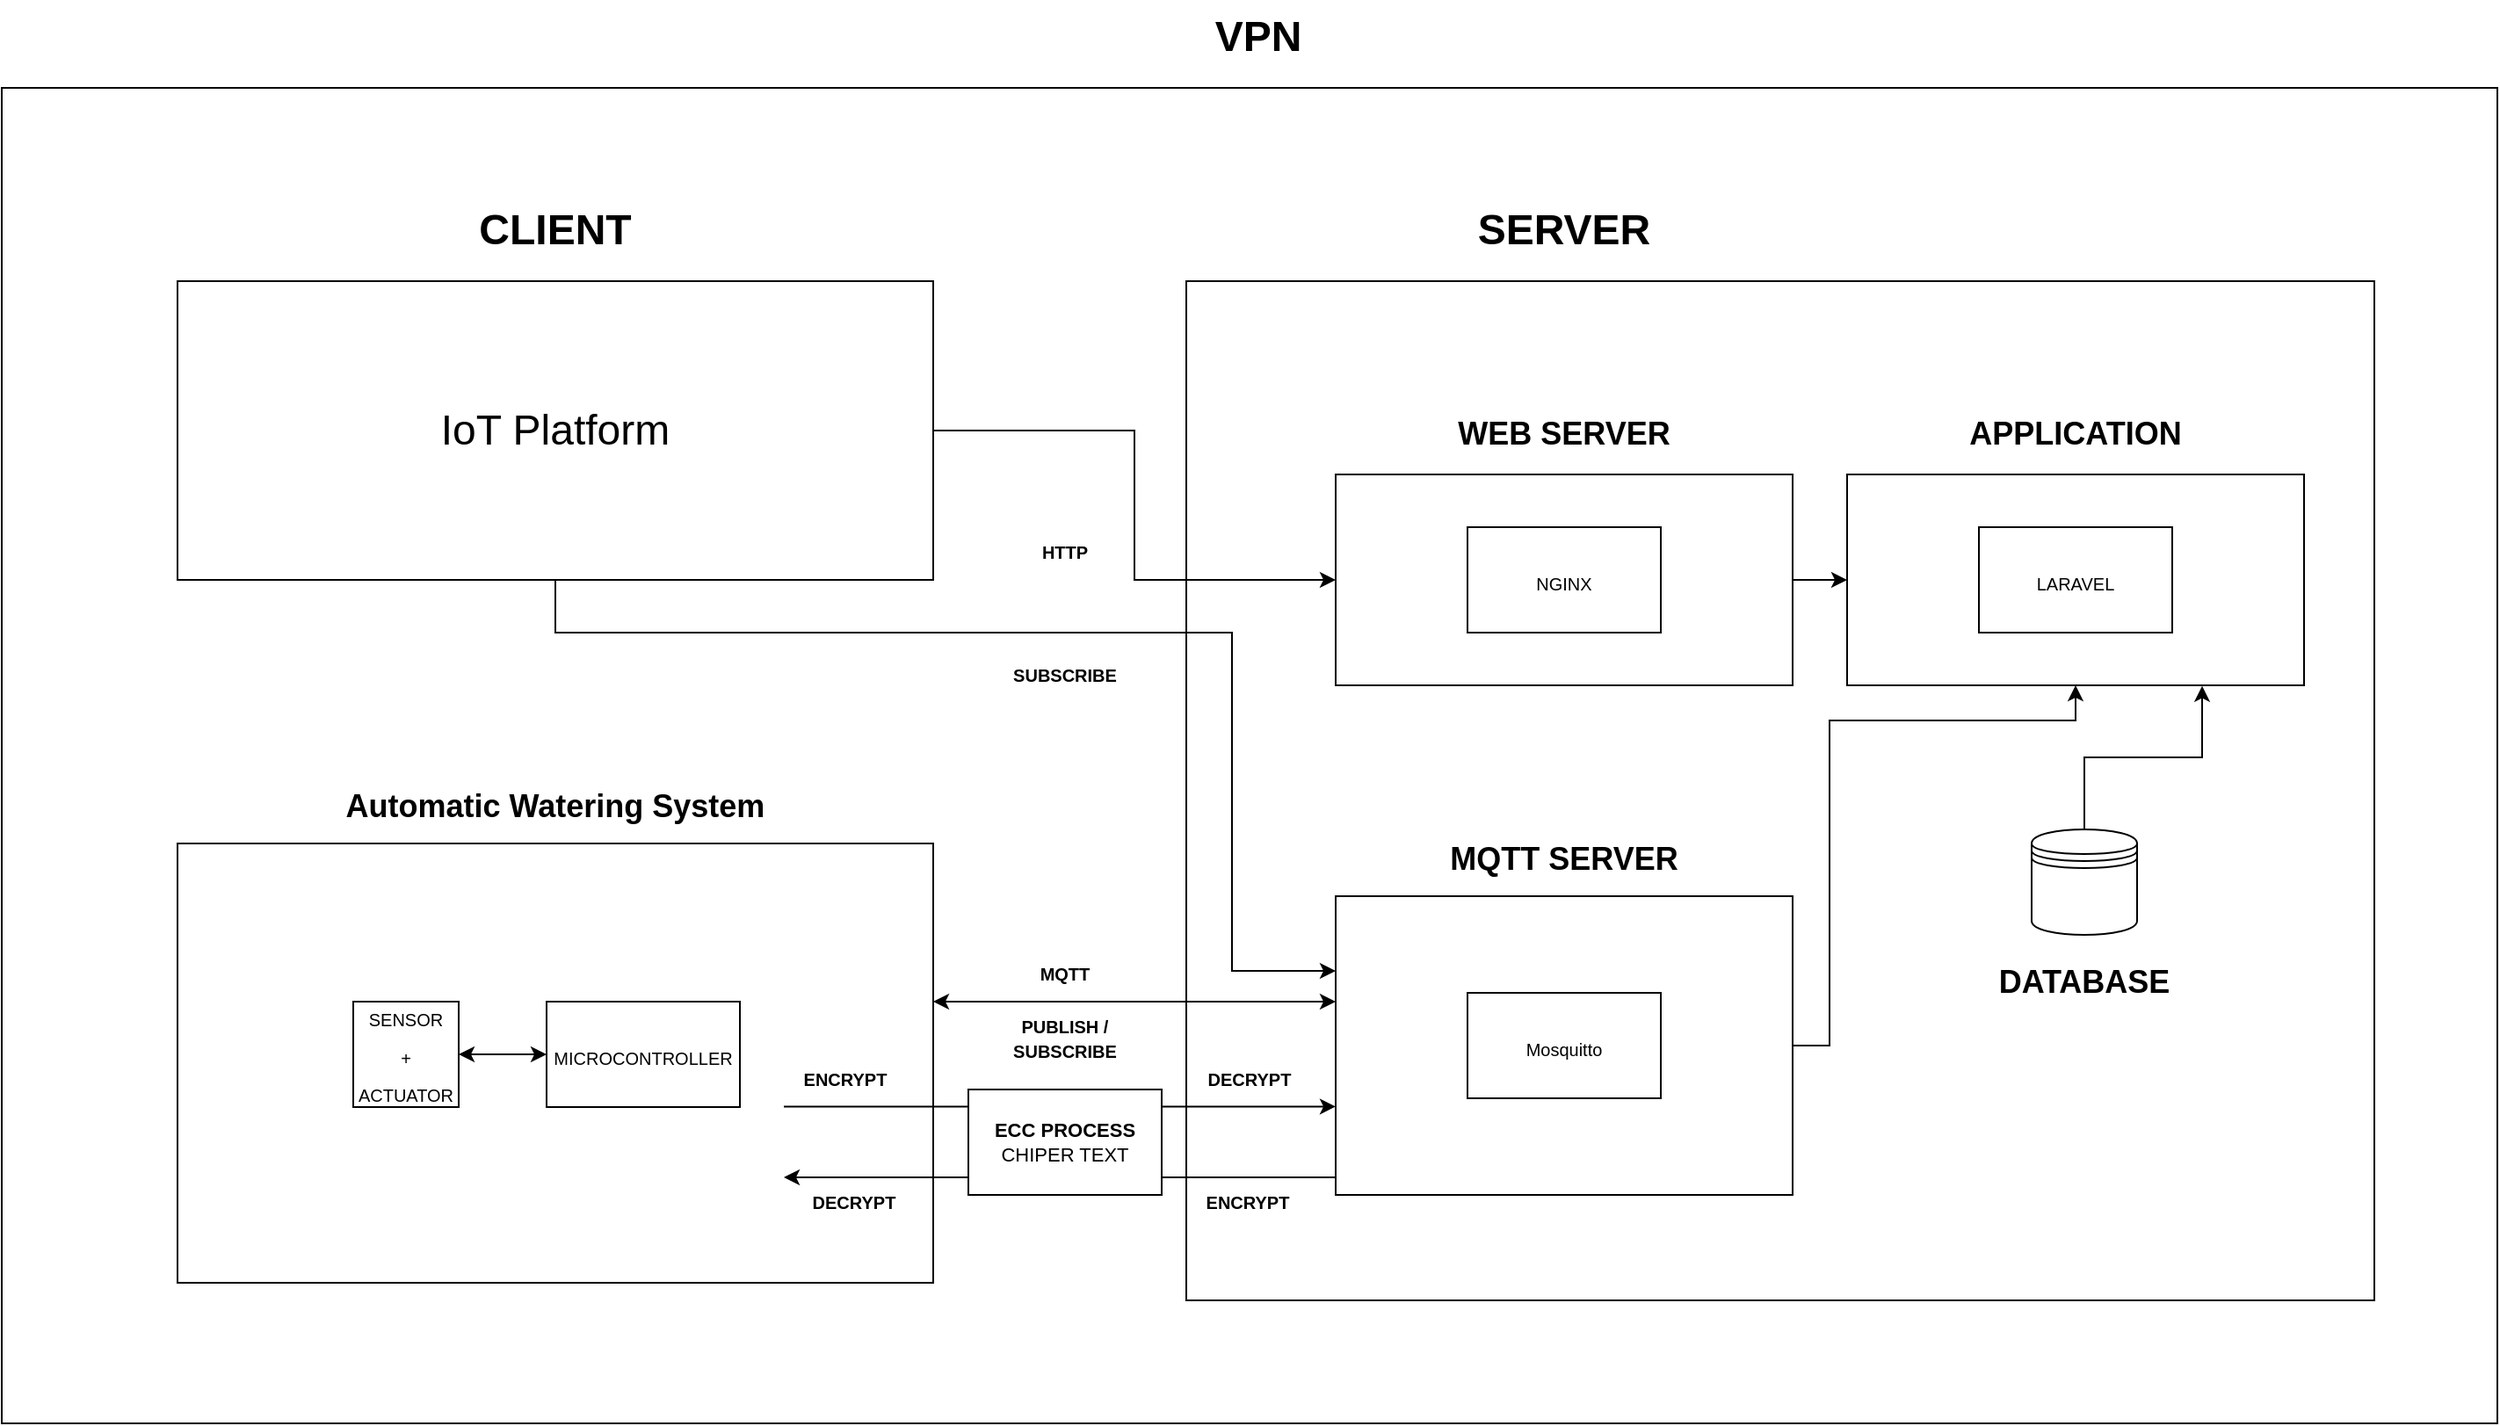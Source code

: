 <mxfile version="20.8.20" type="github">
  <diagram name="design 1" id="KUrA7UWLleb97bcEqy_9">
    <mxGraphModel dx="1195" dy="630" grid="1" gridSize="10" guides="1" tooltips="1" connect="1" arrows="1" fold="1" page="1" pageScale="1" pageWidth="3300" pageHeight="2339" math="0" shadow="0">
      <root>
        <mxCell id="0" />
        <mxCell id="1" parent="0" />
        <mxCell id="vpmTXEuCIFBYxDHL-QPA-28" value="" style="rounded=0;whiteSpace=wrap;html=1;fontSize=10;" vertex="1" parent="1">
          <mxGeometry x="320" y="300" width="1420" height="760" as="geometry" />
        </mxCell>
        <mxCell id="vpmTXEuCIFBYxDHL-QPA-2" value="&lt;b&gt;&lt;font style=&quot;font-size: 24px;&quot;&gt;CLIENT&lt;/font&gt;&lt;/b&gt;" style="text;whiteSpace=wrap;html=1;align=center;" vertex="1" parent="1">
          <mxGeometry x="600" y="360" width="70" height="30" as="geometry" />
        </mxCell>
        <mxCell id="vpmTXEuCIFBYxDHL-QPA-4" value="" style="rounded=0;whiteSpace=wrap;html=1;" vertex="1" parent="1">
          <mxGeometry x="994" y="410" width="676" height="580" as="geometry" />
        </mxCell>
        <mxCell id="vpmTXEuCIFBYxDHL-QPA-6" value="&lt;b&gt;&lt;font style=&quot;font-size: 24px;&quot;&gt;SERVER&lt;/font&gt;&lt;/b&gt;" style="text;whiteSpace=wrap;html=1;align=center;" vertex="1" parent="1">
          <mxGeometry x="1174" y="360" width="70" height="30" as="geometry" />
        </mxCell>
        <mxCell id="vpmTXEuCIFBYxDHL-QPA-30" style="edgeStyle=orthogonalEdgeStyle;rounded=0;orthogonalLoop=1;jettySize=auto;html=1;entryX=0;entryY=0.5;entryDx=0;entryDy=0;fontSize=10;startArrow=none;startFill=0;" edge="1" parent="1" source="vpmTXEuCIFBYxDHL-QPA-7" target="vpmTXEuCIFBYxDHL-QPA-24">
          <mxGeometry relative="1" as="geometry" />
        </mxCell>
        <mxCell id="vpmTXEuCIFBYxDHL-QPA-40" style="edgeStyle=orthogonalEdgeStyle;rounded=0;orthogonalLoop=1;jettySize=auto;html=1;entryX=0;entryY=0.25;entryDx=0;entryDy=0;fontSize=10;startArrow=none;startFill=0;" edge="1" parent="1" source="vpmTXEuCIFBYxDHL-QPA-7" target="vpmTXEuCIFBYxDHL-QPA-26">
          <mxGeometry relative="1" as="geometry">
            <Array as="points">
              <mxPoint x="635" y="610" />
              <mxPoint x="1020" y="610" />
              <mxPoint x="1020" y="803" />
            </Array>
          </mxGeometry>
        </mxCell>
        <mxCell id="vpmTXEuCIFBYxDHL-QPA-7" value="IoT Platform" style="rounded=0;whiteSpace=wrap;html=1;fontSize=24;" vertex="1" parent="1">
          <mxGeometry x="420" y="410" width="430" height="170" as="geometry" />
        </mxCell>
        <mxCell id="vpmTXEuCIFBYxDHL-QPA-33" style="edgeStyle=orthogonalEdgeStyle;rounded=0;orthogonalLoop=1;jettySize=auto;html=1;fontSize=10;startArrow=classic;startFill=1;" edge="1" parent="1" source="vpmTXEuCIFBYxDHL-QPA-9" target="vpmTXEuCIFBYxDHL-QPA-26">
          <mxGeometry relative="1" as="geometry">
            <Array as="points">
              <mxPoint x="1000" y="820" />
              <mxPoint x="1000" y="820" />
            </Array>
          </mxGeometry>
        </mxCell>
        <mxCell id="vpmTXEuCIFBYxDHL-QPA-9" value="" style="rounded=0;whiteSpace=wrap;html=1;fontSize=24;" vertex="1" parent="1">
          <mxGeometry x="420" y="730" width="430" height="250" as="geometry" />
        </mxCell>
        <mxCell id="vpmTXEuCIFBYxDHL-QPA-10" value="&lt;b style=&quot;&quot;&gt;&lt;font style=&quot;font-size: 18px;&quot;&gt;Automatic Watering System&lt;/font&gt;&lt;/b&gt;" style="text;whiteSpace=wrap;html=1;align=center;" vertex="1" parent="1">
          <mxGeometry x="505" y="692" width="260" height="30" as="geometry" />
        </mxCell>
        <mxCell id="vpmTXEuCIFBYxDHL-QPA-14" value="&lt;font style=&quot;font-size: 10px;&quot;&gt;SENSOR&lt;br&gt;+ ACTUATOR&lt;/font&gt;" style="rounded=0;whiteSpace=wrap;html=1;fontSize=18;" vertex="1" parent="1">
          <mxGeometry x="520" y="820" width="60" height="60" as="geometry" />
        </mxCell>
        <mxCell id="vpmTXEuCIFBYxDHL-QPA-16" style="edgeStyle=orthogonalEdgeStyle;rounded=0;orthogonalLoop=1;jettySize=auto;html=1;entryX=1;entryY=0.5;entryDx=0;entryDy=0;fontSize=10;startArrow=classic;startFill=1;" edge="1" parent="1" source="vpmTXEuCIFBYxDHL-QPA-15" target="vpmTXEuCIFBYxDHL-QPA-14">
          <mxGeometry relative="1" as="geometry" />
        </mxCell>
        <mxCell id="vpmTXEuCIFBYxDHL-QPA-15" value="&lt;span style=&quot;font-size: 10px;&quot;&gt;MICROCONTROLLER&lt;/span&gt;" style="rounded=0;whiteSpace=wrap;html=1;fontSize=18;" vertex="1" parent="1">
          <mxGeometry x="630" y="820" width="110" height="60" as="geometry" />
        </mxCell>
        <mxCell id="vpmTXEuCIFBYxDHL-QPA-71" style="edgeStyle=orthogonalEdgeStyle;rounded=0;orthogonalLoop=1;jettySize=auto;html=1;entryX=0;entryY=0.5;entryDx=0;entryDy=0;fontSize=11;startArrow=none;startFill=0;endArrow=classic;endFill=1;" edge="1" parent="1" source="vpmTXEuCIFBYxDHL-QPA-24" target="vpmTXEuCIFBYxDHL-QPA-63">
          <mxGeometry relative="1" as="geometry" />
        </mxCell>
        <mxCell id="vpmTXEuCIFBYxDHL-QPA-24" value="" style="rounded=0;whiteSpace=wrap;html=1;fontSize=24;" vertex="1" parent="1">
          <mxGeometry x="1079" y="520" width="260" height="120" as="geometry" />
        </mxCell>
        <mxCell id="vpmTXEuCIFBYxDHL-QPA-25" value="&lt;b style=&quot;&quot;&gt;&lt;font style=&quot;font-size: 18px;&quot;&gt;WEB SERVER&lt;/font&gt;&lt;/b&gt;" style="text;whiteSpace=wrap;html=1;align=center;" vertex="1" parent="1">
          <mxGeometry x="1079" y="480" width="260" height="30" as="geometry" />
        </mxCell>
        <mxCell id="vpmTXEuCIFBYxDHL-QPA-69" style="edgeStyle=orthogonalEdgeStyle;rounded=0;orthogonalLoop=1;jettySize=auto;html=1;entryX=0.5;entryY=1;entryDx=0;entryDy=0;fontSize=11;startArrow=none;startFill=0;endArrow=classic;endFill=1;" edge="1" parent="1" source="vpmTXEuCIFBYxDHL-QPA-26" target="vpmTXEuCIFBYxDHL-QPA-63">
          <mxGeometry relative="1" as="geometry">
            <Array as="points">
              <mxPoint x="1360" y="845" />
              <mxPoint x="1360" y="660" />
              <mxPoint x="1500" y="660" />
            </Array>
          </mxGeometry>
        </mxCell>
        <mxCell id="vpmTXEuCIFBYxDHL-QPA-26" value="" style="rounded=0;whiteSpace=wrap;html=1;fontSize=24;" vertex="1" parent="1">
          <mxGeometry x="1079" y="760" width="260" height="170" as="geometry" />
        </mxCell>
        <mxCell id="vpmTXEuCIFBYxDHL-QPA-27" value="&lt;b style=&quot;&quot;&gt;&lt;font style=&quot;font-size: 18px;&quot;&gt;MQTT SERVER&lt;/font&gt;&lt;/b&gt;" style="text;whiteSpace=wrap;html=1;align=center;" vertex="1" parent="1">
          <mxGeometry x="1079" y="722" width="260" height="30" as="geometry" />
        </mxCell>
        <mxCell id="vpmTXEuCIFBYxDHL-QPA-29" value="&lt;b&gt;&lt;font style=&quot;font-size: 24px;&quot;&gt;VPN&lt;/font&gt;&lt;/b&gt;" style="text;whiteSpace=wrap;html=1;align=center;" vertex="1" parent="1">
          <mxGeometry x="1000" y="250" width="70" height="30" as="geometry" />
        </mxCell>
        <mxCell id="vpmTXEuCIFBYxDHL-QPA-32" value="&lt;b&gt;&lt;font style=&quot;font-size: 10px;&quot;&gt;HTTP&lt;/font&gt;&lt;/b&gt;" style="text;whiteSpace=wrap;html=1;align=center;" vertex="1" parent="1">
          <mxGeometry x="890" y="550" width="70" height="30" as="geometry" />
        </mxCell>
        <mxCell id="vpmTXEuCIFBYxDHL-QPA-36" value="&lt;b style=&quot;border-color: var(--border-color);&quot;&gt;&lt;font style=&quot;border-color: var(--border-color); font-size: 10px;&quot;&gt;SUBSCRIBE&lt;/font&gt;&lt;/b&gt;" style="text;whiteSpace=wrap;html=1;align=center;" vertex="1" parent="1">
          <mxGeometry x="890" y="620" width="70" height="30" as="geometry" />
        </mxCell>
        <mxCell id="vpmTXEuCIFBYxDHL-QPA-42" value="&lt;span style=&quot;font-size: 10px;&quot;&gt;NGINX&lt;/span&gt;" style="rounded=0;whiteSpace=wrap;html=1;fontSize=18;" vertex="1" parent="1">
          <mxGeometry x="1154" y="550" width="110" height="60" as="geometry" />
        </mxCell>
        <mxCell id="vpmTXEuCIFBYxDHL-QPA-43" value="&lt;span style=&quot;font-size: 10px;&quot;&gt;Mosquitto&lt;/span&gt;" style="rounded=0;whiteSpace=wrap;html=1;fontSize=18;" vertex="1" parent="1">
          <mxGeometry x="1154" y="815" width="110" height="60" as="geometry" />
        </mxCell>
        <mxCell id="vpmTXEuCIFBYxDHL-QPA-72" style="edgeStyle=orthogonalEdgeStyle;rounded=0;orthogonalLoop=1;jettySize=auto;html=1;entryX=0.777;entryY=1.003;entryDx=0;entryDy=0;entryPerimeter=0;fontSize=11;startArrow=none;startFill=0;endArrow=classic;endFill=1;" edge="1" parent="1" source="vpmTXEuCIFBYxDHL-QPA-44" target="vpmTXEuCIFBYxDHL-QPA-63">
          <mxGeometry relative="1" as="geometry" />
        </mxCell>
        <mxCell id="vpmTXEuCIFBYxDHL-QPA-44" value="" style="shape=datastore;whiteSpace=wrap;html=1;fontSize=11;" vertex="1" parent="1">
          <mxGeometry x="1475" y="722" width="60" height="60" as="geometry" />
        </mxCell>
        <mxCell id="vpmTXEuCIFBYxDHL-QPA-45" value="&lt;b style=&quot;&quot;&gt;&lt;font style=&quot;font-size: 18px;&quot;&gt;DATABASE&lt;/font&gt;&lt;/b&gt;" style="text;whiteSpace=wrap;html=1;align=center;" vertex="1" parent="1">
          <mxGeometry x="1445" y="792" width="120" height="30" as="geometry" />
        </mxCell>
        <mxCell id="vpmTXEuCIFBYxDHL-QPA-35" value="&lt;b style=&quot;border-color: var(--border-color);&quot;&gt;&lt;font style=&quot;border-color: var(--border-color); font-size: 10px;&quot;&gt;PUBLISH / SUBSCRIBE&lt;/font&gt;&lt;/b&gt;" style="text;whiteSpace=wrap;html=1;align=center;" vertex="1" parent="1">
          <mxGeometry x="890" y="820" width="70" height="30" as="geometry" />
        </mxCell>
        <mxCell id="vpmTXEuCIFBYxDHL-QPA-34" value="&lt;b&gt;&lt;font style=&quot;font-size: 10px;&quot;&gt;MQTT&lt;/font&gt;&lt;/b&gt;" style="text;whiteSpace=wrap;html=1;align=center;" vertex="1" parent="1">
          <mxGeometry x="890" y="790" width="70" height="30" as="geometry" />
        </mxCell>
        <mxCell id="vpmTXEuCIFBYxDHL-QPA-49" value="&lt;b&gt;&lt;font style=&quot;font-size: 10px;&quot;&gt;ENCRYPT&lt;/font&gt;&lt;/b&gt;" style="text;whiteSpace=wrap;html=1;align=center;" vertex="1" parent="1">
          <mxGeometry x="765" y="850" width="70" height="30" as="geometry" />
        </mxCell>
        <mxCell id="vpmTXEuCIFBYxDHL-QPA-51" value="&lt;b style=&quot;border-color: var(--border-color); font-size: 10px;&quot;&gt;DECRYPT&lt;/b&gt;" style="text;whiteSpace=wrap;html=1;align=center;" vertex="1" parent="1">
          <mxGeometry x="995" y="850" width="70" height="30" as="geometry" />
        </mxCell>
        <mxCell id="vpmTXEuCIFBYxDHL-QPA-57" value="&lt;b style=&quot;border-color: var(--border-color); font-size: 10px;&quot;&gt;DECRYPT&lt;/b&gt;" style="text;whiteSpace=wrap;html=1;align=center;" vertex="1" parent="1">
          <mxGeometry x="770" y="920" width="70" height="30" as="geometry" />
        </mxCell>
        <mxCell id="vpmTXEuCIFBYxDHL-QPA-58" value="&lt;b&gt;&lt;font style=&quot;font-size: 10px;&quot;&gt;ENCRYPT&lt;/font&gt;&lt;/b&gt;" style="text;whiteSpace=wrap;html=1;align=center;" vertex="1" parent="1">
          <mxGeometry x="994" y="920" width="70" height="30" as="geometry" />
        </mxCell>
        <mxCell id="vpmTXEuCIFBYxDHL-QPA-60" style="edgeStyle=orthogonalEdgeStyle;rounded=0;orthogonalLoop=1;jettySize=auto;html=1;fontSize=10;startArrow=none;startFill=0;" edge="1" parent="1">
          <mxGeometry relative="1" as="geometry">
            <mxPoint x="765" y="879.71" as="sourcePoint" />
            <mxPoint x="1079" y="879.71" as="targetPoint" />
            <Array as="points">
              <mxPoint x="1000" y="879.71" />
              <mxPoint x="1000" y="879.71" />
            </Array>
          </mxGeometry>
        </mxCell>
        <mxCell id="vpmTXEuCIFBYxDHL-QPA-61" style="edgeStyle=orthogonalEdgeStyle;rounded=0;orthogonalLoop=1;jettySize=auto;html=1;fontSize=10;startArrow=classic;startFill=1;endArrow=none;endFill=0;" edge="1" parent="1">
          <mxGeometry relative="1" as="geometry">
            <mxPoint x="765" y="920" as="sourcePoint" />
            <mxPoint x="1079" y="920" as="targetPoint" />
            <Array as="points">
              <mxPoint x="1000" y="920" />
              <mxPoint x="1000" y="920" />
            </Array>
          </mxGeometry>
        </mxCell>
        <mxCell id="vpmTXEuCIFBYxDHL-QPA-55" value="&lt;b&gt;ECC PROCESS&lt;/b&gt;&lt;br&gt;CHIPER TEXT" style="rounded=0;whiteSpace=wrap;html=1;fontSize=11;" vertex="1" parent="1">
          <mxGeometry x="870" y="870" width="110" height="60" as="geometry" />
        </mxCell>
        <mxCell id="vpmTXEuCIFBYxDHL-QPA-63" value="" style="rounded=0;whiteSpace=wrap;html=1;fontSize=24;" vertex="1" parent="1">
          <mxGeometry x="1370" y="520" width="260" height="120" as="geometry" />
        </mxCell>
        <mxCell id="vpmTXEuCIFBYxDHL-QPA-64" value="&lt;b style=&quot;&quot;&gt;&lt;font style=&quot;font-size: 18px;&quot;&gt;APPLICATION&lt;/font&gt;&lt;/b&gt;" style="text;whiteSpace=wrap;html=1;align=center;" vertex="1" parent="1">
          <mxGeometry x="1370" y="480" width="260" height="30" as="geometry" />
        </mxCell>
        <mxCell id="vpmTXEuCIFBYxDHL-QPA-65" value="&lt;span style=&quot;font-size: 10px;&quot;&gt;LARAVEL&lt;/span&gt;" style="rounded=0;whiteSpace=wrap;html=1;fontSize=18;" vertex="1" parent="1">
          <mxGeometry x="1445" y="550" width="110" height="60" as="geometry" />
        </mxCell>
      </root>
    </mxGraphModel>
  </diagram>
</mxfile>
